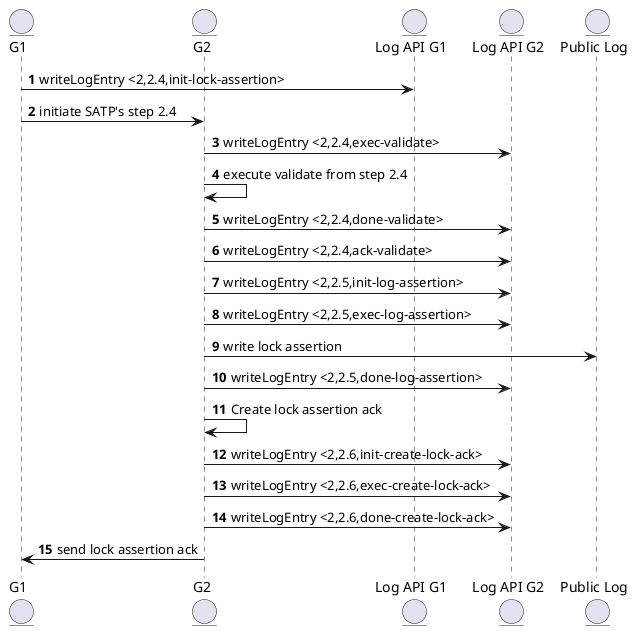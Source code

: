 @startuml

entity "G1" as sg
entity "G2" as rg
entity "Log API G1" as log1
entity "Log API G2" as log2
entity "Public Log" as log3
autonumber

sg->log1: writeLogEntry <2,2.4,init-lock-assertion>


sg->rg: initiate SATP's step 2.4
    rg->log2: writeLogEntry <2,2.4,exec-validate>
        rg->rg: execute validate from step 2.4
        rg->log2: writeLogEntry <2,2.4,done-validate>
        rg->log2: writeLogEntry <2,2.4,ack-validate>
        rg->log2: writeLogEntry <2,2.5,init-log-assertion>
        rg->log2: writeLogEntry <2,2.5,exec-log-assertion>
        rg->log3: write lock assertion
        rg->log2: writeLogEntry <2,2.5,done-log-assertion>
        rg->rg: Create lock assertion ack
        rg->log2: writeLogEntry <2,2.6,init-create-lock-ack>
        rg->log2: writeLogEntry <2,2.6,exec-create-lock-ack>
        rg->log2: writeLogEntry <2,2.6,done-create-lock-ack>
rg->sg: send lock assertion ack

@enduml